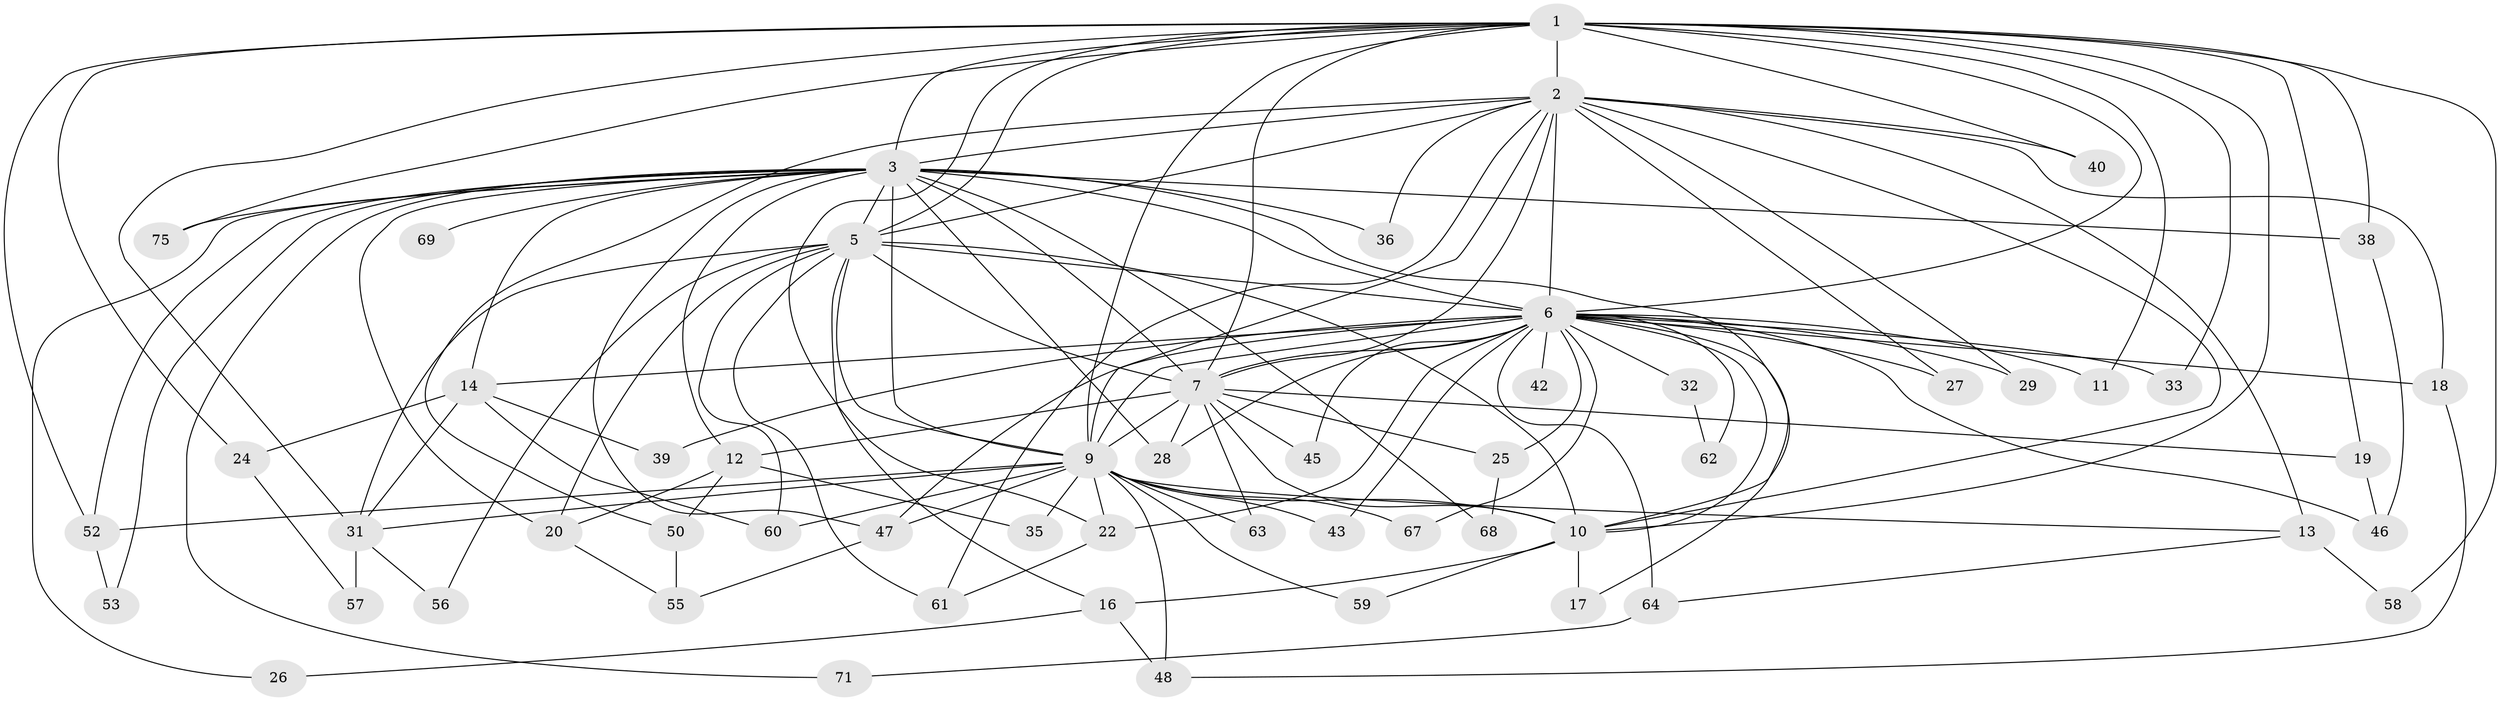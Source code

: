 // Generated by graph-tools (version 1.1) at 2025/51/02/27/25 19:51:43]
// undirected, 56 vertices, 133 edges
graph export_dot {
graph [start="1"]
  node [color=gray90,style=filled];
  1 [super="+41"];
  2 [super="+23"];
  3 [super="+4"];
  5 [super="+76"];
  6 [super="+8"];
  7 [super="+30"];
  9 [super="+65"];
  10 [super="+21"];
  11;
  12;
  13 [super="+15"];
  14;
  16 [super="+44"];
  17;
  18;
  19;
  20 [super="+54"];
  22 [super="+51"];
  24;
  25;
  26;
  27;
  28 [super="+34"];
  29;
  31 [super="+37"];
  32;
  33;
  35;
  36;
  38;
  39;
  40;
  42;
  43;
  45;
  46 [super="+49"];
  47 [super="+70"];
  48 [super="+77"];
  50;
  52 [super="+72"];
  53;
  55 [super="+66"];
  56;
  57 [super="+73"];
  58;
  59;
  60 [super="+74"];
  61;
  62;
  63;
  64;
  67;
  68;
  69;
  71;
  75;
  1 -- 2;
  1 -- 3 [weight=2];
  1 -- 5;
  1 -- 6 [weight=2];
  1 -- 7;
  1 -- 9;
  1 -- 10;
  1 -- 11;
  1 -- 19;
  1 -- 24;
  1 -- 31;
  1 -- 33;
  1 -- 38 [weight=2];
  1 -- 40;
  1 -- 52;
  1 -- 58;
  1 -- 75;
  1 -- 22;
  2 -- 3 [weight=2];
  2 -- 5;
  2 -- 6 [weight=2];
  2 -- 7;
  2 -- 9;
  2 -- 10;
  2 -- 13 [weight=3];
  2 -- 18;
  2 -- 29;
  2 -- 36;
  2 -- 40;
  2 -- 50;
  2 -- 61;
  2 -- 27;
  3 -- 5 [weight=2];
  3 -- 6 [weight=4];
  3 -- 7 [weight=2];
  3 -- 9 [weight=2];
  3 -- 10 [weight=2];
  3 -- 12;
  3 -- 14;
  3 -- 36;
  3 -- 38;
  3 -- 52;
  3 -- 69 [weight=2];
  3 -- 71;
  3 -- 75;
  3 -- 68;
  3 -- 20;
  3 -- 26;
  3 -- 28;
  3 -- 47;
  3 -- 53;
  5 -- 6 [weight=2];
  5 -- 7;
  5 -- 9;
  5 -- 10;
  5 -- 16;
  5 -- 20;
  5 -- 31;
  5 -- 56;
  5 -- 60;
  5 -- 61;
  6 -- 7 [weight=2];
  6 -- 9 [weight=2];
  6 -- 10 [weight=2];
  6 -- 22;
  6 -- 29;
  6 -- 33;
  6 -- 39;
  6 -- 42 [weight=2];
  6 -- 43;
  6 -- 64;
  6 -- 67;
  6 -- 11;
  6 -- 14;
  6 -- 17;
  6 -- 18;
  6 -- 25;
  6 -- 27;
  6 -- 32;
  6 -- 45;
  6 -- 46;
  6 -- 47;
  6 -- 62;
  6 -- 28;
  7 -- 9 [weight=2];
  7 -- 10 [weight=2];
  7 -- 12;
  7 -- 19;
  7 -- 25;
  7 -- 28;
  7 -- 45;
  7 -- 63;
  9 -- 10;
  9 -- 13;
  9 -- 22;
  9 -- 35;
  9 -- 43;
  9 -- 48;
  9 -- 59;
  9 -- 63;
  9 -- 67;
  9 -- 31;
  9 -- 47;
  9 -- 52;
  9 -- 60;
  10 -- 16 [weight=2];
  10 -- 17;
  10 -- 59;
  12 -- 35;
  12 -- 50;
  12 -- 20;
  13 -- 64;
  13 -- 58;
  14 -- 24;
  14 -- 39;
  14 -- 60;
  14 -- 31;
  16 -- 26;
  16 -- 48;
  18 -- 48;
  19 -- 46;
  20 -- 55;
  22 -- 61;
  24 -- 57;
  25 -- 68;
  31 -- 56;
  31 -- 57 [weight=2];
  32 -- 62;
  38 -- 46;
  47 -- 55;
  50 -- 55;
  52 -- 53;
  64 -- 71;
}
